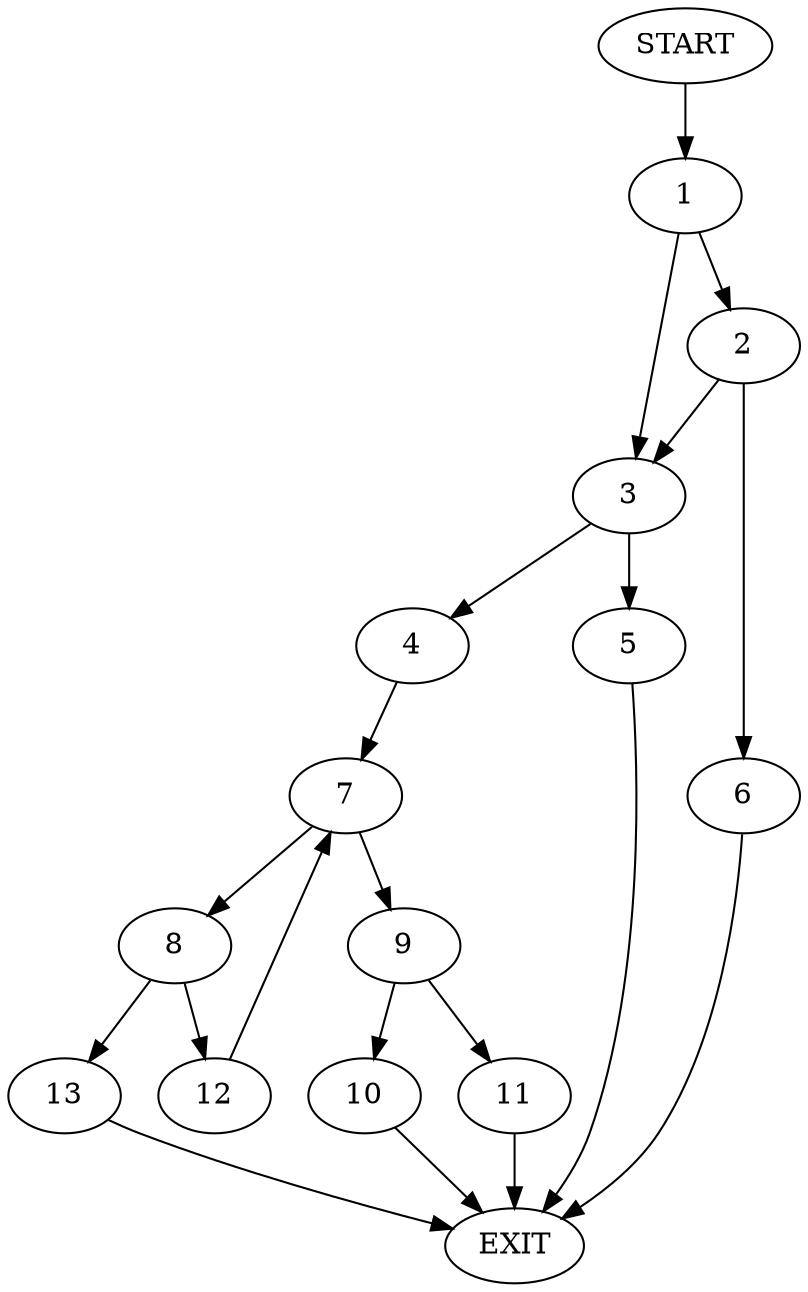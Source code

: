 digraph {
0 [label="START"]
14 [label="EXIT"]
0 -> 1
1 -> 2
1 -> 3
3 -> 4
3 -> 5
2 -> 6
2 -> 3
6 -> 14
5 -> 14
4 -> 7
7 -> 8
7 -> 9
9 -> 10
9 -> 11
8 -> 12
8 -> 13
13 -> 14
12 -> 7
11 -> 14
10 -> 14
}
